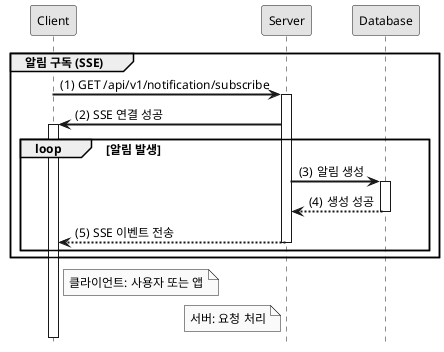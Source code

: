@startuml
hide footbox
autoactivate on
skinparam monochrome true
skinparam shadowing false
skinparam defaultFontSize 12
skinparam defaultFontName Arial
skinparam sequenceArrowThickness 2

participant "Client" as C
participant "Server" as S
participant "Database" as DB

group 알림 구독 (SSE)
    autonumber 1 "(0)"
    C -> S: GET /api/v1/notification/subscribe
    S -> C: SSE 연결 성공
    loop 알림 발생
        S -> DB: 알림 생성
        DB --> S: 생성 성공
        S --> C: SSE 이벤트 전송
    end
end

note right of C: 클라이언트: 사용자 또는 앱
note left of S: 서버: 요청 처리
@enduml